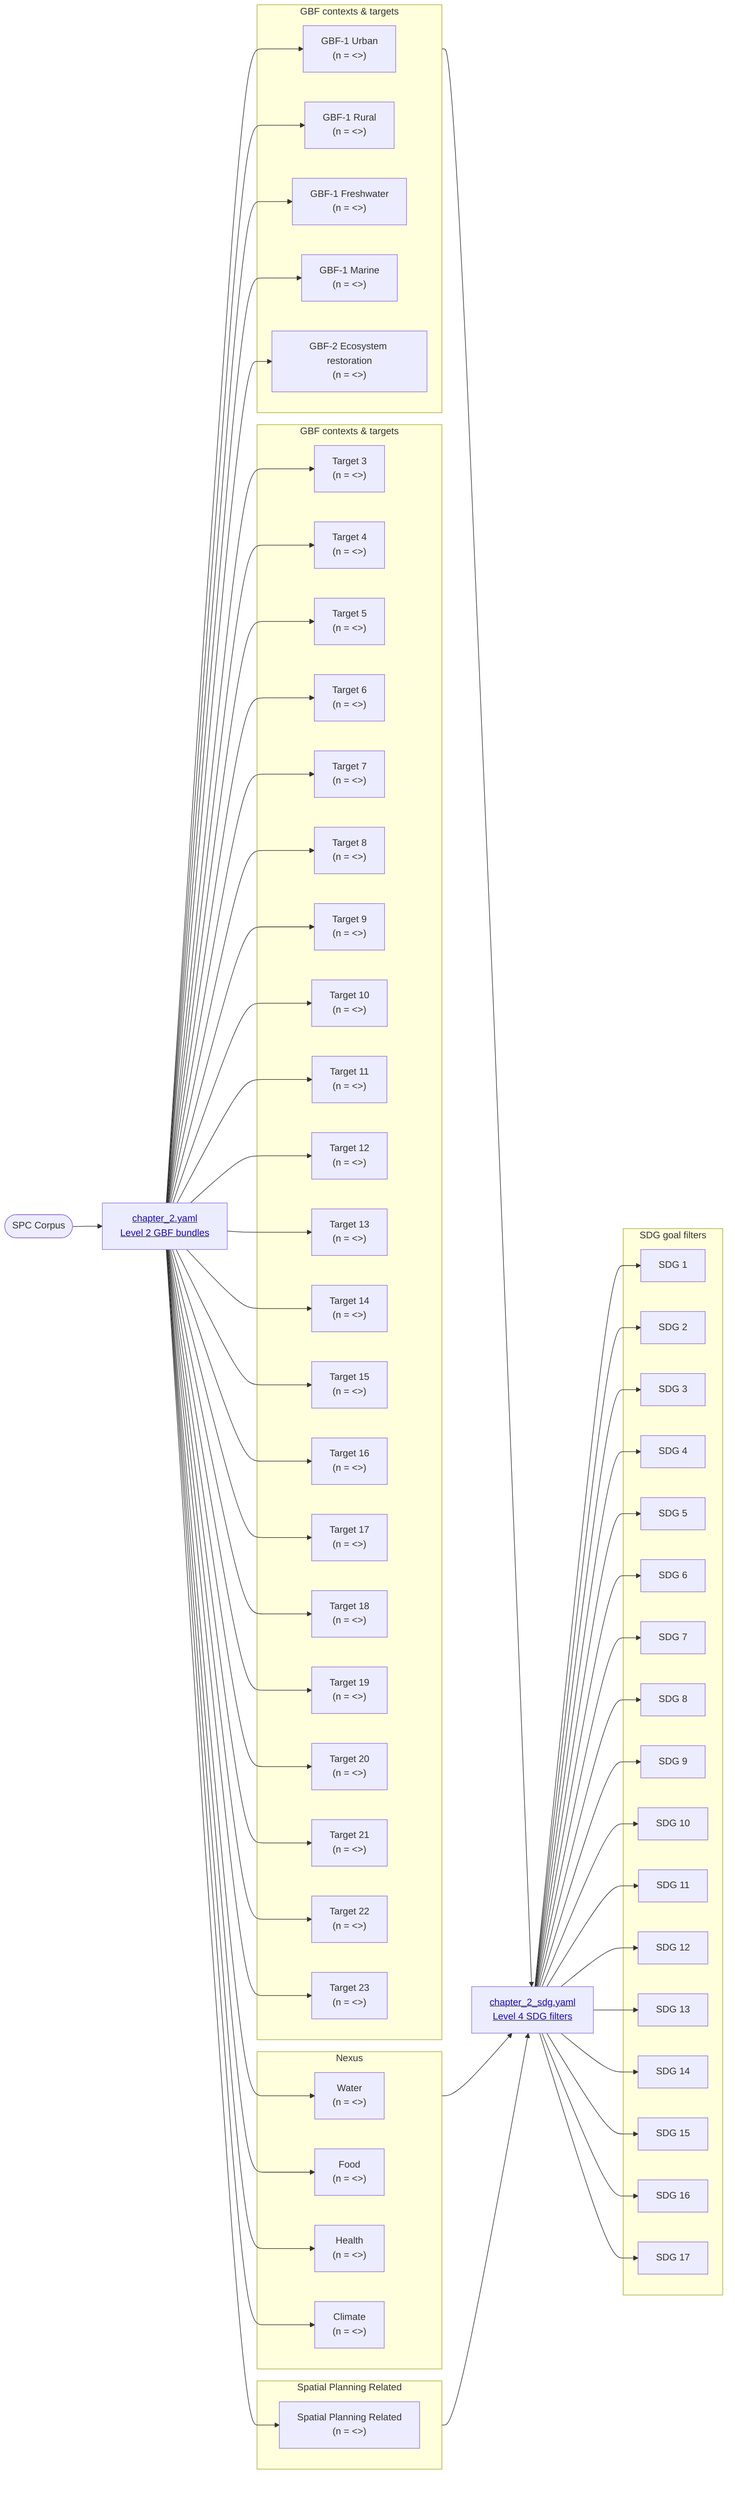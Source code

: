%%{init: {'flowchart': {'htmlLabels': true}}}%%
flowchart LR
    Start([SPC Corpus]) --> Ch2L2["<u><span style='color:#1a0dab;'>chapter_2.yaml<br/>Level 2 GBF bundles</span></u>"]
    click Ch2L2 "../search_terms/chapter_2.yaml" "Open chapter_2.yaml"

    subgraph L1_GBF["GBF contexts & targets"]
        direction TB
        GBF_Urban["GBF-1 Urban<br/>(n = <<GBF_Urban>>)"]
        GBF_Rural["GBF-1 Rural<br/>(n = <<GBF_Rural>>)"]
        GBF_Fresh["GBF-1 Freshwater<br/>(n = <<GBF_Fresh>>)"]
        GBF_Marine["GBF-1 Marine<br/>(n = <<GBF_Marine>>)"]
        GBF_Restore["GBF-2 Ecosystem restoration<br/>(n = <<GBF_Restore>>)"]
    end
    Ch2L2 --> GBF_Urban
    Ch2L2 --> GBF_Rural
    Ch2L2 --> GBF_Fresh
    Ch2L2 --> GBF_Marine
    Ch2L2 --> GBF_Restore

    subgraph L1_TARGET["GBF contexts & targets"]
        T3["Target 3<br/>(n = <<T3>>)"]
        T4["Target 4<br/>(n = <<T4>>)"]
        T5["Target 5<br/>(n = <<T5>>)"]
        T6["Target 6<br/>(n = <<T6>>)"]
        T7["Target 7<br/>(n = <<T7>>)"]
        T8["Target 8<br/>(n = <<T8>>)"]
        T9["Target 9<br/>(n = <<T9>>)"]
        T10["Target 10<br/>(n = <<T10>>)"]
        T11["Target 11<br/>(n = <<T11>>)"]
        T12["Target 12<br/>(n = <<T12>>)"]
        T13["Target 13<br/>(n = <<T13>>)"]
        T14["Target 14<br/>(n = <<T14>>)"]
        T15["Target 15<br/>(n = <<T15>>)"]
        T16["Target 16<br/>(n = <<T16>>)"]
        T17["Target 17<br/>(n = <<T17>>)"]
        T18["Target 18<br/>(n = <<T18>>)"]
        T19["Target 19<br/>(n = <<T19>>)"]
        T20["Target 20<br/>(n = <<T20>>)"]
        T21["Target 21<br/>(n = <<T21>>)"]
        T22["Target 22<br/>(n = <<T22>>)"]
        T23["Target 23<br/>(n = <<T23>>)"]
    end
    Ch2L2 --> T3
    Ch2L2 --> T4
    Ch2L2 --> T5
    Ch2L2 --> T6
    Ch2L2 --> T7
    Ch2L2 --> T8
    Ch2L2 --> T9
    Ch2L2 --> T10
    Ch2L2 --> T11
    Ch2L2 --> T12
    Ch2L2 --> T13
    Ch2L2 --> T14
    Ch2L2 --> T15
    Ch2L2 --> T16
    Ch2L2 --> T17
    Ch2L2 --> T18
    Ch2L2 --> T19
    Ch2L2 --> T20
    Ch2L2 --> T21
    Ch2L2 --> T22
    Ch2L2 --> T23

    subgraph L1_REL["Spatial Planning Related"]
        REL["Spatial Planning Related<br/>(n = <<REL>>)"]
    end
    Ch2L2 --> REL

    subgraph L1_NexusSets["Nexus"]
        direction TB
        Nexus_Water["Water<br/>(n = <<Nexus_Water>>)"]
        Nexus_Food["Food<br/>(n = <<Nexus_Food>>)"]
        Nexus_Health["Health<br/>(n = <<Nexus_Health>>)"]
        Nexus_Climate["Climate<br/>(n = <<Nexus_Climate>>)"]
    end
    Ch2L2 --> Nexus_Water
    Ch2L2 --> Nexus_Food
    Ch2L2 --> Nexus_Health
    Ch2L2 --> Nexus_Climate

    L1_GBF --> Ch2L4["<u><span style='color:#1a0dab;'>chapter_2_sdg.yaml<br/>Level 4 SDG filters</span></u>"]
    L1_NexusSets --> Ch2L4
    L1_REL --> Ch2L4
    click Ch2L4 "../search_terms/chapter_2_sdg.yaml" "Open chapter_2_sdg.yaml"
    subgraph SDGSets["SDG goal filters"]
        direction TB
        SDG1["SDG 1"]
        SDG2["SDG 2"]
        SDG3["SDG 3"]
        SDG4["SDG 4"]
        SDG5["SDG 5"]
        SDG6["SDG 6"]
        SDG7["SDG 7"]
        SDG8["SDG 8"]
        SDG9["SDG 9"]
        SDG10["SDG 10"]
        SDG11["SDG 11"]
        SDG12["SDG 12"]
        SDG13["SDG 13"]
        SDG14["SDG 14"]
        SDG15["SDG 15"]
        SDG16["SDG 16"]
        SDG17["SDG 17"]
    end
    Ch2L4 --> SDG1
    Ch2L4 --> SDG2
    Ch2L4 --> SDG3
    Ch2L4 --> SDG4
    Ch2L4 --> SDG5
    Ch2L4 --> SDG6
    Ch2L4 --> SDG7
    Ch2L4 --> SDG8
    Ch2L4 --> SDG9
    Ch2L4 --> SDG10
    Ch2L4 --> SDG11
    Ch2L4 --> SDG12
    Ch2L4 --> SDG13
    Ch2L4 --> SDG14
    Ch2L4 --> SDG15
    Ch2L4 --> SDG16
    Ch2L4 --> SDG17